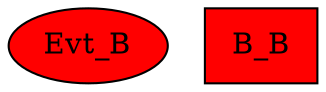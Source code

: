 digraph "pps-test3-2" {
name="pps-test3-2"

graph []
edge  [type="defdst"]



subgraph cpu0 {
  node  [cpu="1", style="filled", fillcolor="red", color="black"];




  Evt_B  [type=tmsg   toffs=0  fid=1, gid=5, evtno=205, sid=2, bpid=8, par="0x123", shape="oval"];
  B_B     [type=block shape=rectangle  tperiod=1000000000];


}


}
